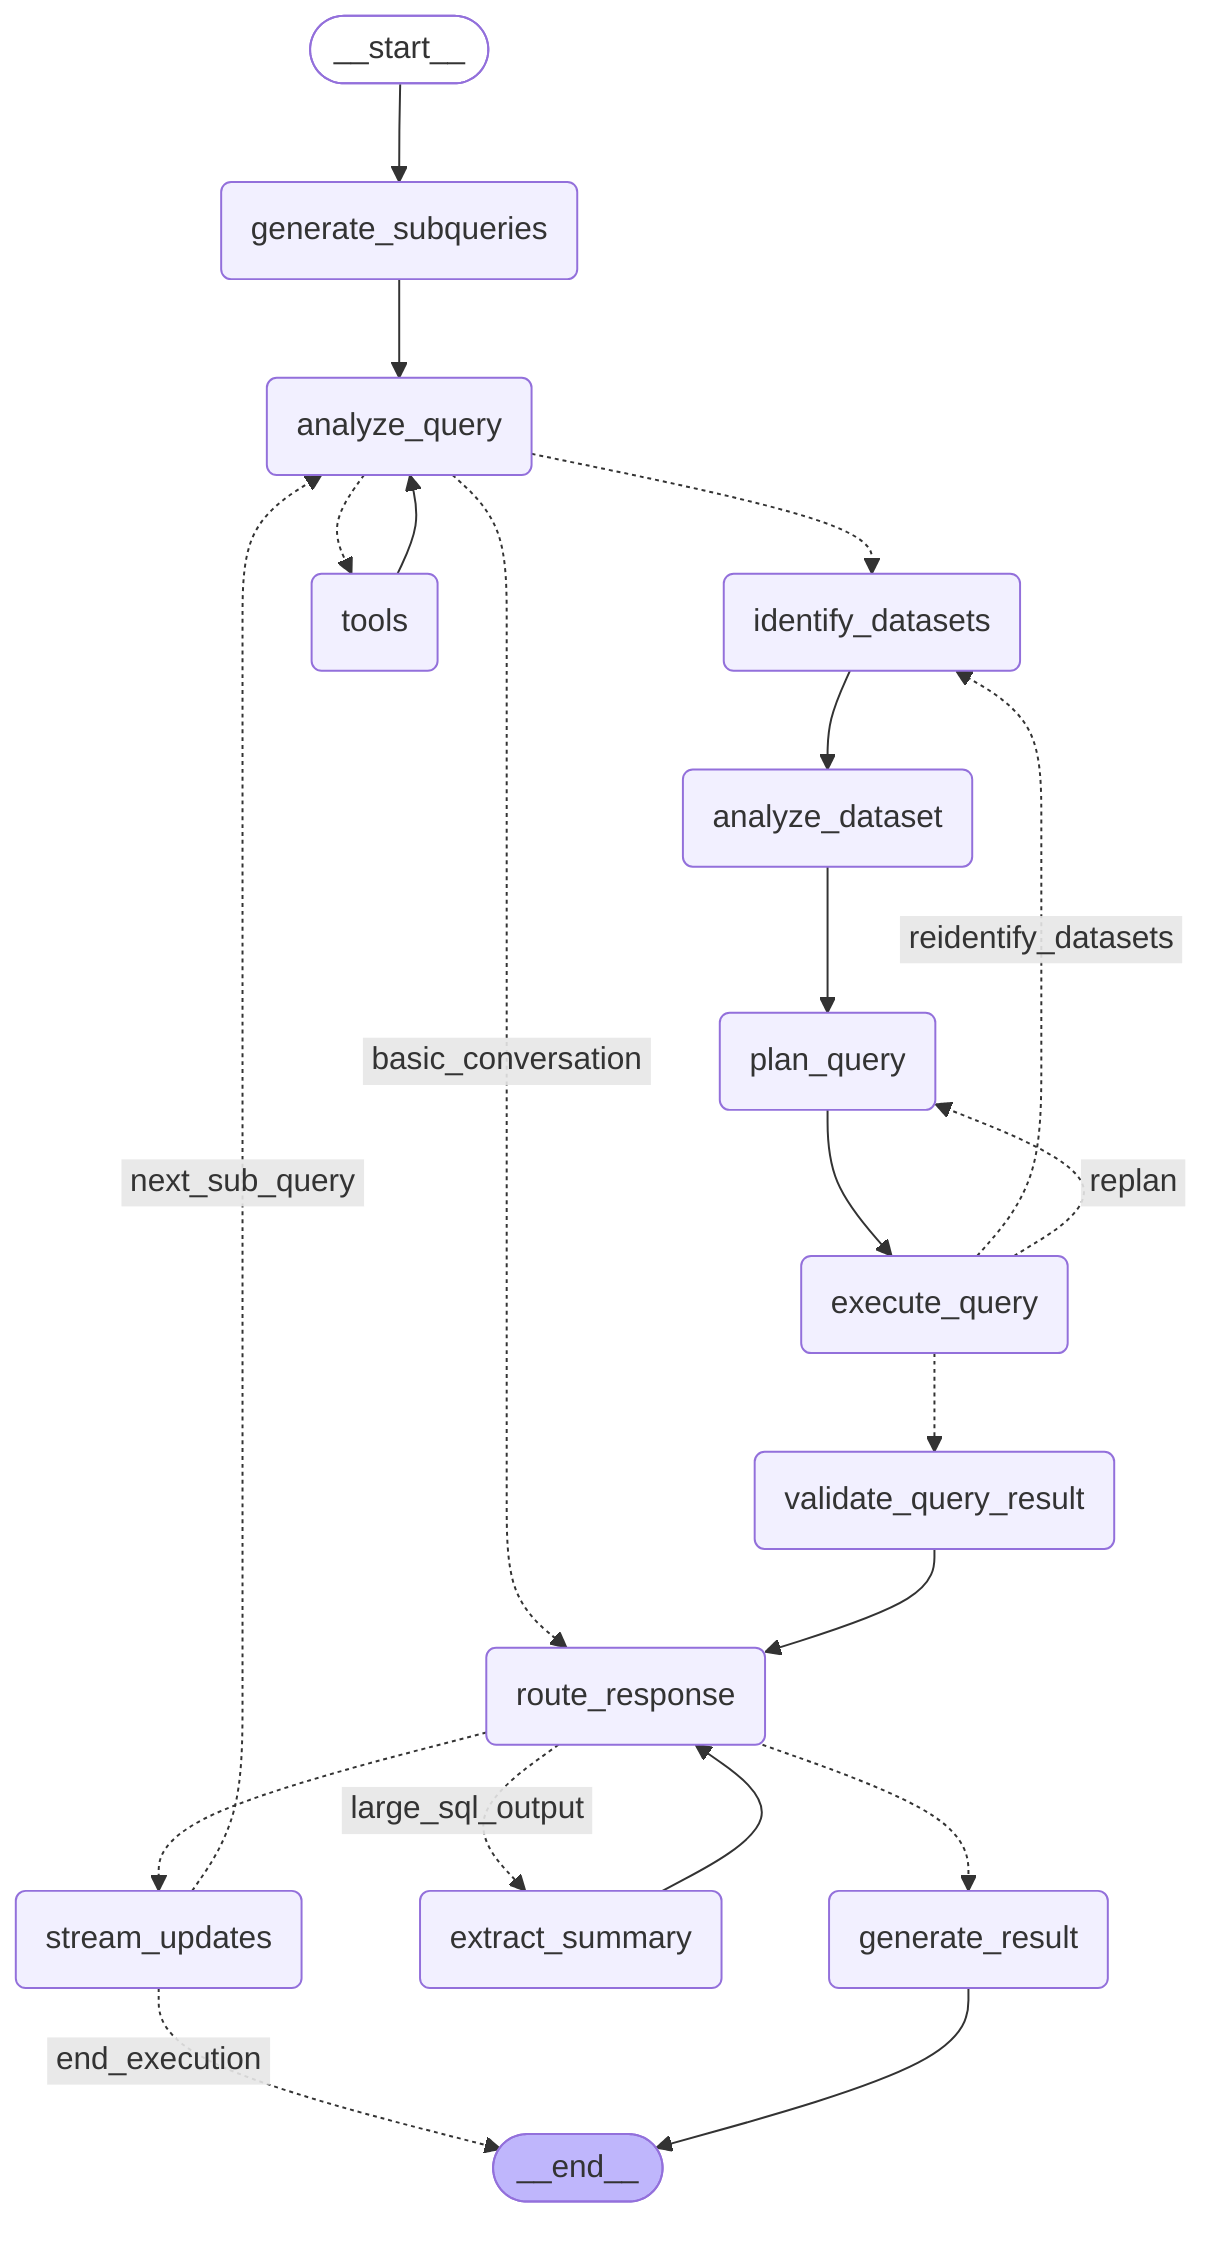 ---
config:
  flowchart:
    curve: basis
---
graph TD;
	__start__([<p>__start__</p>]):::first
	generate_subqueries(generate_subqueries)
	identify_datasets(identify_datasets)
	analyze_query(analyze_query)
	plan_query(plan_query)
	execute_query(execute_query)
	generate_result(generate_result)
	analyze_dataset(analyze_dataset)
	validate_query_result(validate_query_result)
	extract_summary(extract_summary)
	stream_updates(stream_updates)
	tools(tools)
	route_response(route_response)
	__end__([<p>__end__</p>]):::last
	__start__ --> generate_subqueries;
	analyze_dataset --> plan_query;
	analyze_query -.-> identify_datasets;
	analyze_query -. &nbsp;basic_conversation&nbsp; .-> route_response;
	analyze_query -.-> tools;
	execute_query -. &nbsp;reidentify_datasets&nbsp; .-> identify_datasets;
	execute_query -. &nbsp;replan&nbsp; .-> plan_query;
	execute_query -.-> validate_query_result;
	extract_summary --> route_response;
	generate_subqueries --> analyze_query;
	identify_datasets --> analyze_dataset;
	plan_query --> execute_query;
	route_response -. &nbsp;large_sql_output&nbsp; .-> extract_summary;
	route_response -.-> generate_result;
	route_response -.-> stream_updates;
	stream_updates -. &nbsp;end_execution&nbsp; .-> __end__;
	stream_updates -. &nbsp;next_sub_query&nbsp; .-> analyze_query;
	tools --> analyze_query;
	validate_query_result --> route_response;
	generate_result --> __end__;
	classDef default fill:#f2f0ff,line-height:1.2
	classDef first fill-opacity:0
	classDef last fill:#bfb6fc